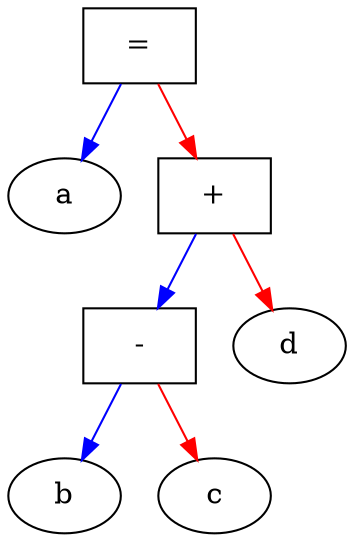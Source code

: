 digraph AST {
    "0x143e06140" [label="=", shape=box];
    "0x143e06140" -> "0x143e06110" [color="blue"];
    "0x143e06110" [label="a", shape=ellipse];
    "0x143e06140" -> "0x143e060e0" [color="red"];
    "0x143e060e0" [label="+", shape=box];
    "0x143e060e0" -> "0x143e05d60" [color="blue"];
    "0x143e05d60" [label="-", shape=box];
    "0x143e05d60" -> "0x143e05d30" [color="blue"];
    "0x143e05d30" [label="b", shape=ellipse];
    "0x143e05d60" -> "0x143e05e50" [color="red"];
    "0x143e05e50" [label="c", shape=ellipse];
    "0x143e060e0" -> "0x143e05fc0" [color="red"];
    "0x143e05fc0" [label="d", shape=ellipse];
}
